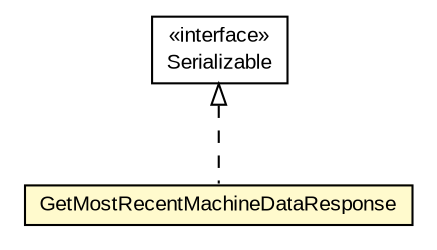 #!/usr/local/bin/dot
#
# Class diagram 
# Generated by UMLGraph version R5_6-24-gf6e263 (http://www.umlgraph.org/)
#

digraph G {
	edge [fontname="arial",fontsize=10,labelfontname="arial",labelfontsize=10];
	node [fontname="arial",fontsize=10,shape=plaintext];
	nodesep=0.25;
	ranksep=0.5;
	// org.miloss.fgsms.services.interfaces.dataaccessservice.GetMostRecentMachineDataResponse
	c504872 [label=<<table title="org.miloss.fgsms.services.interfaces.dataaccessservice.GetMostRecentMachineDataResponse" border="0" cellborder="1" cellspacing="0" cellpadding="2" port="p" bgcolor="lemonChiffon" href="./GetMostRecentMachineDataResponse.html">
		<tr><td><table border="0" cellspacing="0" cellpadding="1">
<tr><td align="center" balign="center"> GetMostRecentMachineDataResponse </td></tr>
		</table></td></tr>
		</table>>, URL="./GetMostRecentMachineDataResponse.html", fontname="arial", fontcolor="black", fontsize=10.0];
	//org.miloss.fgsms.services.interfaces.dataaccessservice.GetMostRecentMachineDataResponse implements java.io.Serializable
	c505717:p -> c504872:p [dir=back,arrowtail=empty,style=dashed];
	// java.io.Serializable
	c505717 [label=<<table title="java.io.Serializable" border="0" cellborder="1" cellspacing="0" cellpadding="2" port="p" href="http://java.sun.com/j2se/1.4.2/docs/api/java/io/Serializable.html">
		<tr><td><table border="0" cellspacing="0" cellpadding="1">
<tr><td align="center" balign="center"> &#171;interface&#187; </td></tr>
<tr><td align="center" balign="center"> Serializable </td></tr>
		</table></td></tr>
		</table>>, URL="http://java.sun.com/j2se/1.4.2/docs/api/java/io/Serializable.html", fontname="arial", fontcolor="black", fontsize=10.0];
}

